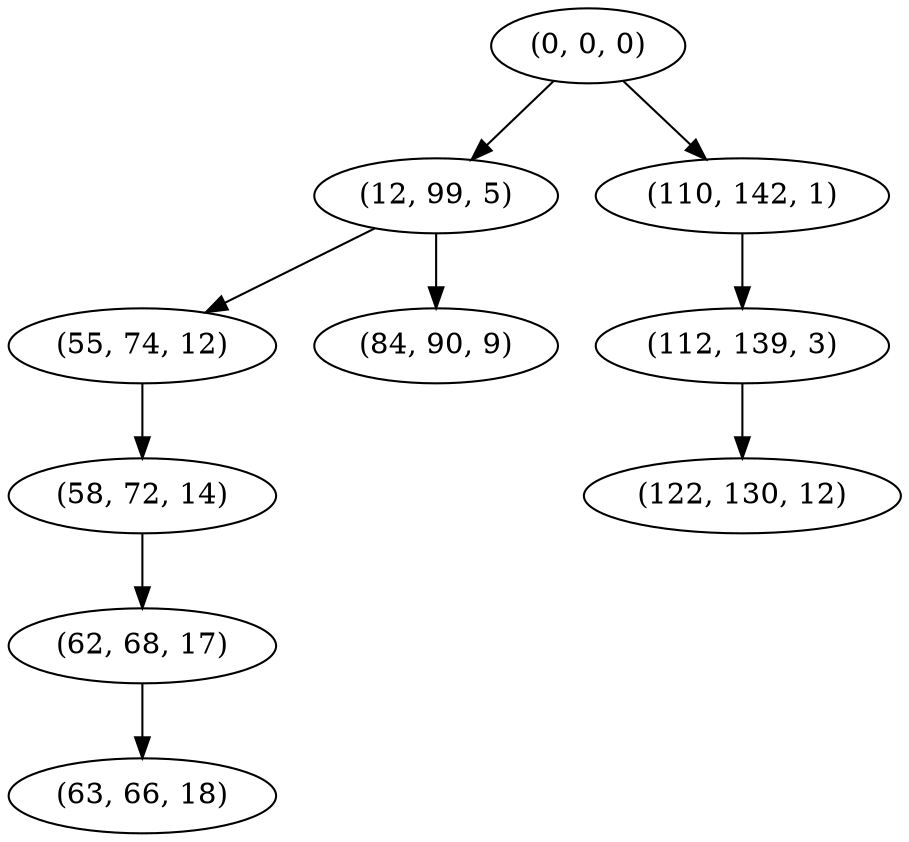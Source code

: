 digraph tree {
    "(0, 0, 0)";
    "(12, 99, 5)";
    "(55, 74, 12)";
    "(58, 72, 14)";
    "(62, 68, 17)";
    "(63, 66, 18)";
    "(84, 90, 9)";
    "(110, 142, 1)";
    "(112, 139, 3)";
    "(122, 130, 12)";
    "(0, 0, 0)" -> "(12, 99, 5)";
    "(0, 0, 0)" -> "(110, 142, 1)";
    "(12, 99, 5)" -> "(55, 74, 12)";
    "(12, 99, 5)" -> "(84, 90, 9)";
    "(55, 74, 12)" -> "(58, 72, 14)";
    "(58, 72, 14)" -> "(62, 68, 17)";
    "(62, 68, 17)" -> "(63, 66, 18)";
    "(110, 142, 1)" -> "(112, 139, 3)";
    "(112, 139, 3)" -> "(122, 130, 12)";
}

